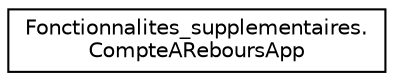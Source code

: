 digraph "Graphical Class Hierarchy"
{
  edge [fontname="Helvetica",fontsize="10",labelfontname="Helvetica",labelfontsize="10"];
  node [fontname="Helvetica",fontsize="10",shape=record];
  rankdir="LR";
  Node0 [label="Fonctionnalites_supplementaires.\lCompteAReboursApp",height=0.2,width=0.4,color="black", fillcolor="white", style="filled",URL="$class_fonctionnalites__supplementaires_1_1_compte_a_rebours_app.html"];
}
